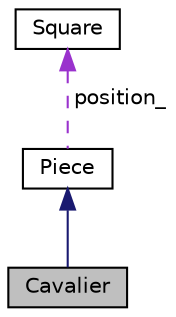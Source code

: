 digraph "Cavalier"
{
  edge [fontname="Helvetica",fontsize="10",labelfontname="Helvetica",labelfontsize="10"];
  node [fontname="Helvetica",fontsize="10",shape=record];
  Node2 [label="Cavalier",height=0.2,width=0.4,color="black", fillcolor="grey75", style="filled", fontcolor="black"];
  Node3 -> Node2 [dir="back",color="midnightblue",fontsize="10",style="solid"];
  Node3 [label="Piece",height=0.2,width=0.4,color="black", fillcolor="white", style="filled",URL="$classPiece.html"];
  Node4 -> Node3 [dir="back",color="darkorchid3",fontsize="10",style="dashed",label=" position_" ];
  Node4 [label="Square",height=0.2,width=0.4,color="black", fillcolor="white", style="filled",URL="$classSquare.html"];
}
